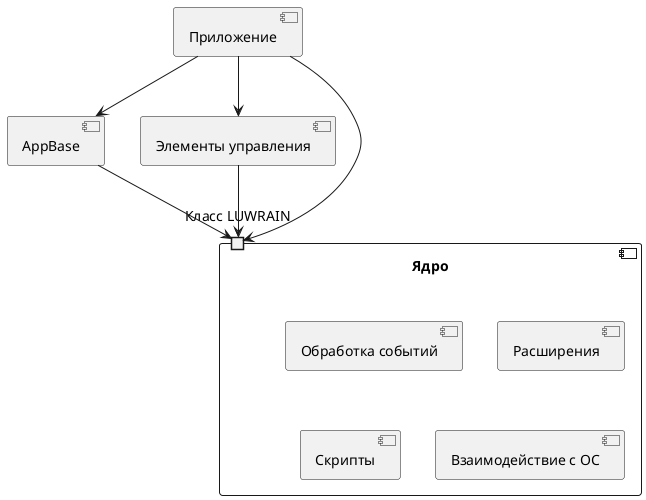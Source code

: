 
@startuml
component "Ядро" as core {
port "Класс LUWRAIN" as lwr
component "Обработка событий"
component "Расширения"
component "Скрипты"
component "Взаимодействие с ОС"

}

component AppBase
component "Элементы управления" as controls
component "Приложение" as app

controls --> lwr
AppBase --> lwr
app --> lwr
app --> controls
app --> AppBase

@enduml

